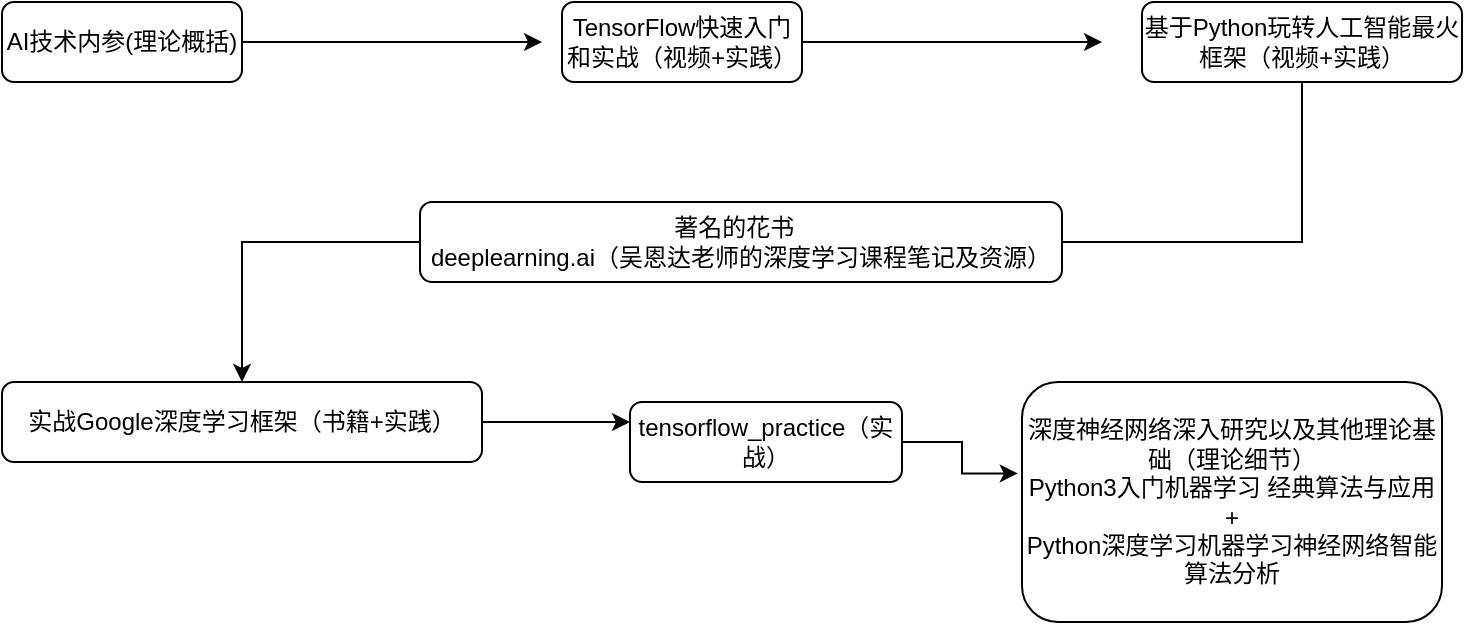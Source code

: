 <mxfile version="12.9.7" type="device"><diagram id="C5RBs43oDa-KdzZeNtuy" name="Page-1"><mxGraphModel dx="2062" dy="1027" grid="1" gridSize="10" guides="1" tooltips="1" connect="1" arrows="1" fold="1" page="1" pageScale="1" pageWidth="827" pageHeight="1169" math="0" shadow="0"><root><mxCell id="WIyWlLk6GJQsqaUBKTNV-0"/><mxCell id="WIyWlLk6GJQsqaUBKTNV-1" parent="WIyWlLk6GJQsqaUBKTNV-0"/><mxCell id="XNwWzf_xPYL879lUUAAy-2" style="edgeStyle=orthogonalEdgeStyle;rounded=0;orthogonalLoop=1;jettySize=auto;html=1;exitX=1;exitY=0.5;exitDx=0;exitDy=0;" parent="WIyWlLk6GJQsqaUBKTNV-1" source="WIyWlLk6GJQsqaUBKTNV-3" edge="1"><mxGeometry relative="1" as="geometry"><mxPoint x="310" y="120" as="targetPoint"/></mxGeometry></mxCell><mxCell id="WIyWlLk6GJQsqaUBKTNV-3" value="AI技术内参(理论概括)" style="rounded=1;whiteSpace=wrap;html=1;fontSize=12;glass=0;strokeWidth=1;shadow=0;" parent="WIyWlLk6GJQsqaUBKTNV-1" vertex="1"><mxGeometry x="40" y="100" width="120" height="40" as="geometry"/></mxCell><mxCell id="XNwWzf_xPYL879lUUAAy-5" style="edgeStyle=orthogonalEdgeStyle;rounded=0;orthogonalLoop=1;jettySize=auto;html=1;exitX=1;exitY=0.5;exitDx=0;exitDy=0;" parent="WIyWlLk6GJQsqaUBKTNV-1" source="WIyWlLk6GJQsqaUBKTNV-7" edge="1"><mxGeometry relative="1" as="geometry"><mxPoint x="590" y="120" as="targetPoint"/></mxGeometry></mxCell><mxCell id="WIyWlLk6GJQsqaUBKTNV-7" value="TensorFlow快速入门和实战（视频+实践）" style="rounded=1;whiteSpace=wrap;html=1;fontSize=12;glass=0;strokeWidth=1;shadow=0;" parent="WIyWlLk6GJQsqaUBKTNV-1" vertex="1"><mxGeometry x="320" y="100" width="120" height="40" as="geometry"/></mxCell><mxCell id="XNwWzf_xPYL879lUUAAy-11" style="edgeStyle=orthogonalEdgeStyle;rounded=0;orthogonalLoop=1;jettySize=auto;html=1;exitX=0.5;exitY=1;exitDx=0;exitDy=0;entryX=0.5;entryY=0;entryDx=0;entryDy=0;" parent="WIyWlLk6GJQsqaUBKTNV-1" source="XNwWzf_xPYL879lUUAAy-4" target="XNwWzf_xPYL879lUUAAy-8" edge="1"><mxGeometry relative="1" as="geometry"><Array as="points"><mxPoint x="690" y="220"/><mxPoint x="160" y="220"/></Array></mxGeometry></mxCell><mxCell id="XNwWzf_xPYL879lUUAAy-4" value="基于Python玩转人工智能最火框架（视频+实践）" style="rounded=1;whiteSpace=wrap;html=1;fontSize=12;glass=0;strokeWidth=1;shadow=0;" parent="WIyWlLk6GJQsqaUBKTNV-1" vertex="1"><mxGeometry x="610" y="100" width="160" height="40" as="geometry"/></mxCell><mxCell id="XNwWzf_xPYL879lUUAAy-13" value="" style="edgeStyle=orthogonalEdgeStyle;rounded=0;orthogonalLoop=1;jettySize=auto;html=1;" parent="WIyWlLk6GJQsqaUBKTNV-1" source="XNwWzf_xPYL879lUUAAy-8" target="XNwWzf_xPYL879lUUAAy-10" edge="1"><mxGeometry relative="1" as="geometry"><Array as="points"><mxPoint x="330" y="310"/><mxPoint x="330" y="310"/></Array></mxGeometry></mxCell><mxCell id="XNwWzf_xPYL879lUUAAy-8" value="实战Google深度学习框架（书籍+实践）" style="rounded=1;whiteSpace=wrap;html=1;fontSize=12;glass=0;strokeWidth=1;shadow=0;" parent="WIyWlLk6GJQsqaUBKTNV-1" vertex="1"><mxGeometry x="40" y="290" width="240" height="40" as="geometry"/></mxCell><mxCell id="XNwWzf_xPYL879lUUAAy-9" value="深度神经网络深入研究以及其他理论基础（理论细节）&lt;br&gt;Python3入门机器学习 经典算法与应用&lt;br&gt;+&lt;br&gt;Python深度学习机器学习神经网络智能算法分析" style="rounded=1;whiteSpace=wrap;html=1;fontSize=12;glass=0;strokeWidth=1;shadow=0;" parent="WIyWlLk6GJQsqaUBKTNV-1" vertex="1"><mxGeometry x="550" y="290" width="210" height="120" as="geometry"/></mxCell><mxCell id="5YRI0Ys-l0xDqjwSR9th-3" style="edgeStyle=orthogonalEdgeStyle;rounded=0;orthogonalLoop=1;jettySize=auto;html=1;exitX=1;exitY=0.5;exitDx=0;exitDy=0;entryX=-0.01;entryY=0.381;entryDx=0;entryDy=0;entryPerimeter=0;" parent="WIyWlLk6GJQsqaUBKTNV-1" source="XNwWzf_xPYL879lUUAAy-10" target="XNwWzf_xPYL879lUUAAy-9" edge="1"><mxGeometry relative="1" as="geometry"/></mxCell><mxCell id="XNwWzf_xPYL879lUUAAy-10" value="tensorflow_practice（实战）" style="rounded=1;whiteSpace=wrap;html=1;fontSize=12;glass=0;strokeWidth=1;shadow=0;" parent="WIyWlLk6GJQsqaUBKTNV-1" vertex="1"><mxGeometry x="354" y="300" width="136" height="40" as="geometry"/></mxCell><mxCell id="5YRI0Ys-l0xDqjwSR9th-0" value="&lt;div&gt;&lt;span&gt;著名的花书&amp;nbsp;&amp;nbsp;&lt;/span&gt;&lt;br&gt;&lt;/div&gt;deeplearning.ai（吴恩达老师的深度学习课程笔记及资源）" style="rounded=1;whiteSpace=wrap;html=1;fontSize=12;glass=0;strokeWidth=1;shadow=0;" parent="WIyWlLk6GJQsqaUBKTNV-1" vertex="1"><mxGeometry x="249" y="200" width="321" height="40" as="geometry"/></mxCell></root></mxGraphModel></diagram></mxfile>